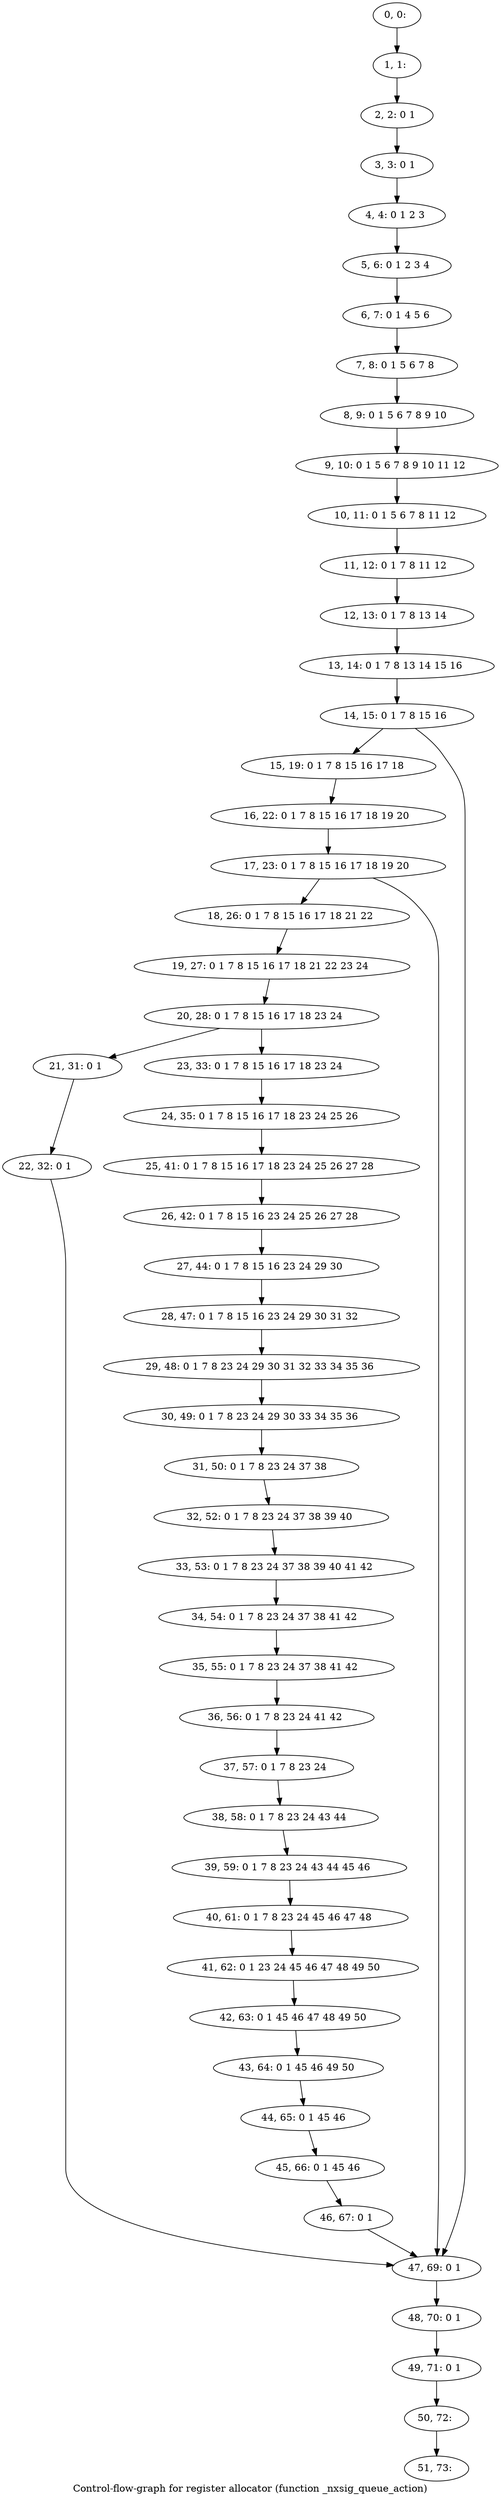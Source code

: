 digraph G {
graph [label="Control-flow-graph for register allocator (function _nxsig_queue_action)"]
0[label="0, 0: "];
1[label="1, 1: "];
2[label="2, 2: 0 1 "];
3[label="3, 3: 0 1 "];
4[label="4, 4: 0 1 2 3 "];
5[label="5, 6: 0 1 2 3 4 "];
6[label="6, 7: 0 1 4 5 6 "];
7[label="7, 8: 0 1 5 6 7 8 "];
8[label="8, 9: 0 1 5 6 7 8 9 10 "];
9[label="9, 10: 0 1 5 6 7 8 9 10 11 12 "];
10[label="10, 11: 0 1 5 6 7 8 11 12 "];
11[label="11, 12: 0 1 7 8 11 12 "];
12[label="12, 13: 0 1 7 8 13 14 "];
13[label="13, 14: 0 1 7 8 13 14 15 16 "];
14[label="14, 15: 0 1 7 8 15 16 "];
15[label="15, 19: 0 1 7 8 15 16 17 18 "];
16[label="16, 22: 0 1 7 8 15 16 17 18 19 20 "];
17[label="17, 23: 0 1 7 8 15 16 17 18 19 20 "];
18[label="18, 26: 0 1 7 8 15 16 17 18 21 22 "];
19[label="19, 27: 0 1 7 8 15 16 17 18 21 22 23 24 "];
20[label="20, 28: 0 1 7 8 15 16 17 18 23 24 "];
21[label="21, 31: 0 1 "];
22[label="22, 32: 0 1 "];
23[label="23, 33: 0 1 7 8 15 16 17 18 23 24 "];
24[label="24, 35: 0 1 7 8 15 16 17 18 23 24 25 26 "];
25[label="25, 41: 0 1 7 8 15 16 17 18 23 24 25 26 27 28 "];
26[label="26, 42: 0 1 7 8 15 16 23 24 25 26 27 28 "];
27[label="27, 44: 0 1 7 8 15 16 23 24 29 30 "];
28[label="28, 47: 0 1 7 8 15 16 23 24 29 30 31 32 "];
29[label="29, 48: 0 1 7 8 23 24 29 30 31 32 33 34 35 36 "];
30[label="30, 49: 0 1 7 8 23 24 29 30 33 34 35 36 "];
31[label="31, 50: 0 1 7 8 23 24 37 38 "];
32[label="32, 52: 0 1 7 8 23 24 37 38 39 40 "];
33[label="33, 53: 0 1 7 8 23 24 37 38 39 40 41 42 "];
34[label="34, 54: 0 1 7 8 23 24 37 38 41 42 "];
35[label="35, 55: 0 1 7 8 23 24 37 38 41 42 "];
36[label="36, 56: 0 1 7 8 23 24 41 42 "];
37[label="37, 57: 0 1 7 8 23 24 "];
38[label="38, 58: 0 1 7 8 23 24 43 44 "];
39[label="39, 59: 0 1 7 8 23 24 43 44 45 46 "];
40[label="40, 61: 0 1 7 8 23 24 45 46 47 48 "];
41[label="41, 62: 0 1 23 24 45 46 47 48 49 50 "];
42[label="42, 63: 0 1 45 46 47 48 49 50 "];
43[label="43, 64: 0 1 45 46 49 50 "];
44[label="44, 65: 0 1 45 46 "];
45[label="45, 66: 0 1 45 46 "];
46[label="46, 67: 0 1 "];
47[label="47, 69: 0 1 "];
48[label="48, 70: 0 1 "];
49[label="49, 71: 0 1 "];
50[label="50, 72: "];
51[label="51, 73: "];
0->1 ;
1->2 ;
2->3 ;
3->4 ;
4->5 ;
5->6 ;
6->7 ;
7->8 ;
8->9 ;
9->10 ;
10->11 ;
11->12 ;
12->13 ;
13->14 ;
14->15 ;
14->47 ;
15->16 ;
16->17 ;
17->18 ;
17->47 ;
18->19 ;
19->20 ;
20->21 ;
20->23 ;
21->22 ;
22->47 ;
23->24 ;
24->25 ;
25->26 ;
26->27 ;
27->28 ;
28->29 ;
29->30 ;
30->31 ;
31->32 ;
32->33 ;
33->34 ;
34->35 ;
35->36 ;
36->37 ;
37->38 ;
38->39 ;
39->40 ;
40->41 ;
41->42 ;
42->43 ;
43->44 ;
44->45 ;
45->46 ;
46->47 ;
47->48 ;
48->49 ;
49->50 ;
50->51 ;
}
